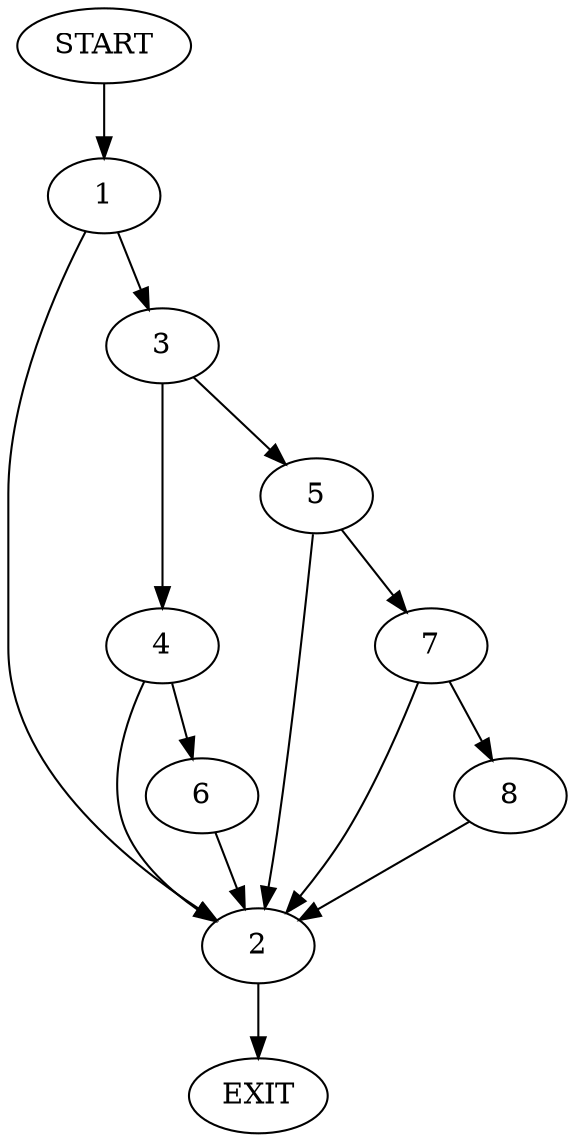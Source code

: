 digraph {
0 [label="START"]
9 [label="EXIT"]
0 -> 1
1 -> 2
1 -> 3
3 -> 4
3 -> 5
2 -> 9
4 -> 6
4 -> 2
5 -> 2
5 -> 7
7 -> 8
7 -> 2
8 -> 2
6 -> 2
}
